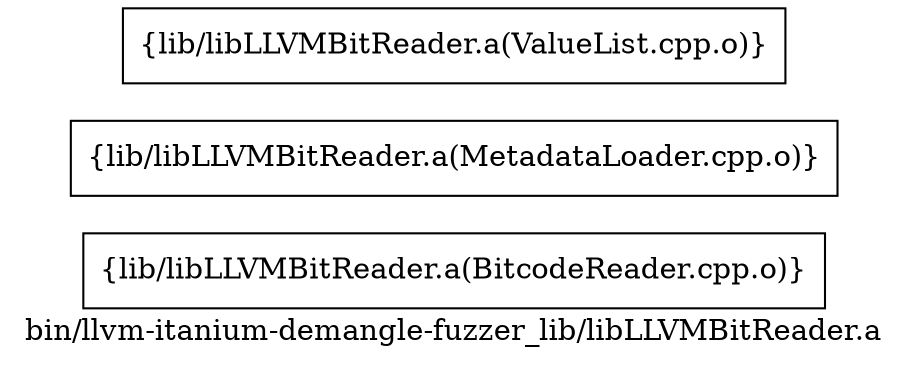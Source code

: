 digraph "bin/llvm-itanium-demangle-fuzzer_lib/libLLVMBitReader.a" {
	label="bin/llvm-itanium-demangle-fuzzer_lib/libLLVMBitReader.a";
	rankdir=LR;

	Node0x55ae7112c0a8 [shape=record,shape=box,group=0,label="{lib/libLLVMBitReader.a(BitcodeReader.cpp.o)}"];
	Node0x55ae7112b5b8 [shape=record,shape=box,group=0,label="{lib/libLLVMBitReader.a(MetadataLoader.cpp.o)}"];
	Node0x55ae7112ad98 [shape=record,shape=box,group=0,label="{lib/libLLVMBitReader.a(ValueList.cpp.o)}"];
}
